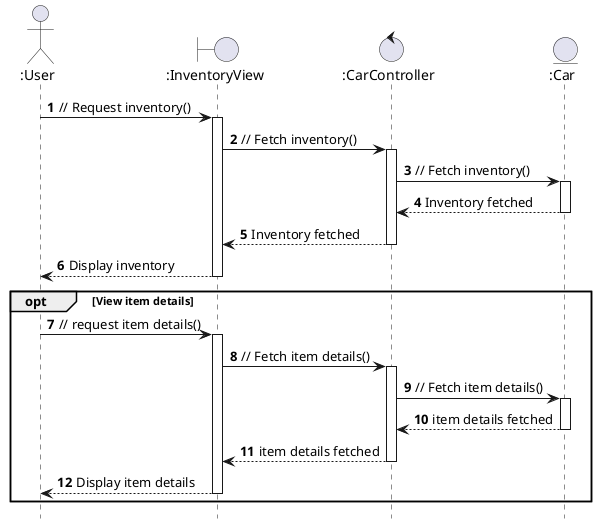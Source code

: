 @startuml Update Account Information
hide footbox
actor ":User" as User
boundary ":InventoryView" as PABoundary
control ":CarController" as PAController
entity ":Car" as AuctionEntity

autonumber
autoactivate on

User -> PABoundary: // Request inventory()
PABoundary -> PAController: // Fetch inventory()
PAController -> AuctionEntity: // Fetch inventory()
AuctionEntity --> PAController: Inventory fetched
PAController --> PABoundary: Inventory fetched
PABoundary --> User: Display inventory

opt View item details

    User -> PABoundary: // request item details()
    PABoundary -> PAController: // Fetch item details()
    PAController -> AuctionEntity: // Fetch item details()
    AuctionEntity --> PAController: item details fetched
    PAController --> PABoundary: item details fetched
    PABoundary --> User: Display item details

end

@enduml